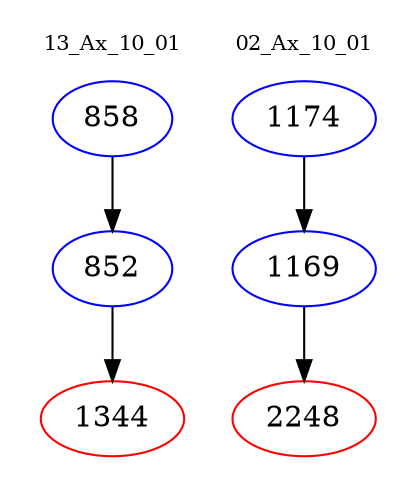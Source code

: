 digraph{
subgraph cluster_0 {
color = white
label = "13_Ax_10_01";
fontsize=10;
T0_858 [label="858", color="blue"]
T0_858 -> T0_852 [color="black"]
T0_852 [label="852", color="blue"]
T0_852 -> T0_1344 [color="black"]
T0_1344 [label="1344", color="red"]
}
subgraph cluster_1 {
color = white
label = "02_Ax_10_01";
fontsize=10;
T1_1174 [label="1174", color="blue"]
T1_1174 -> T1_1169 [color="black"]
T1_1169 [label="1169", color="blue"]
T1_1169 -> T1_2248 [color="black"]
T1_2248 [label="2248", color="red"]
}
}
